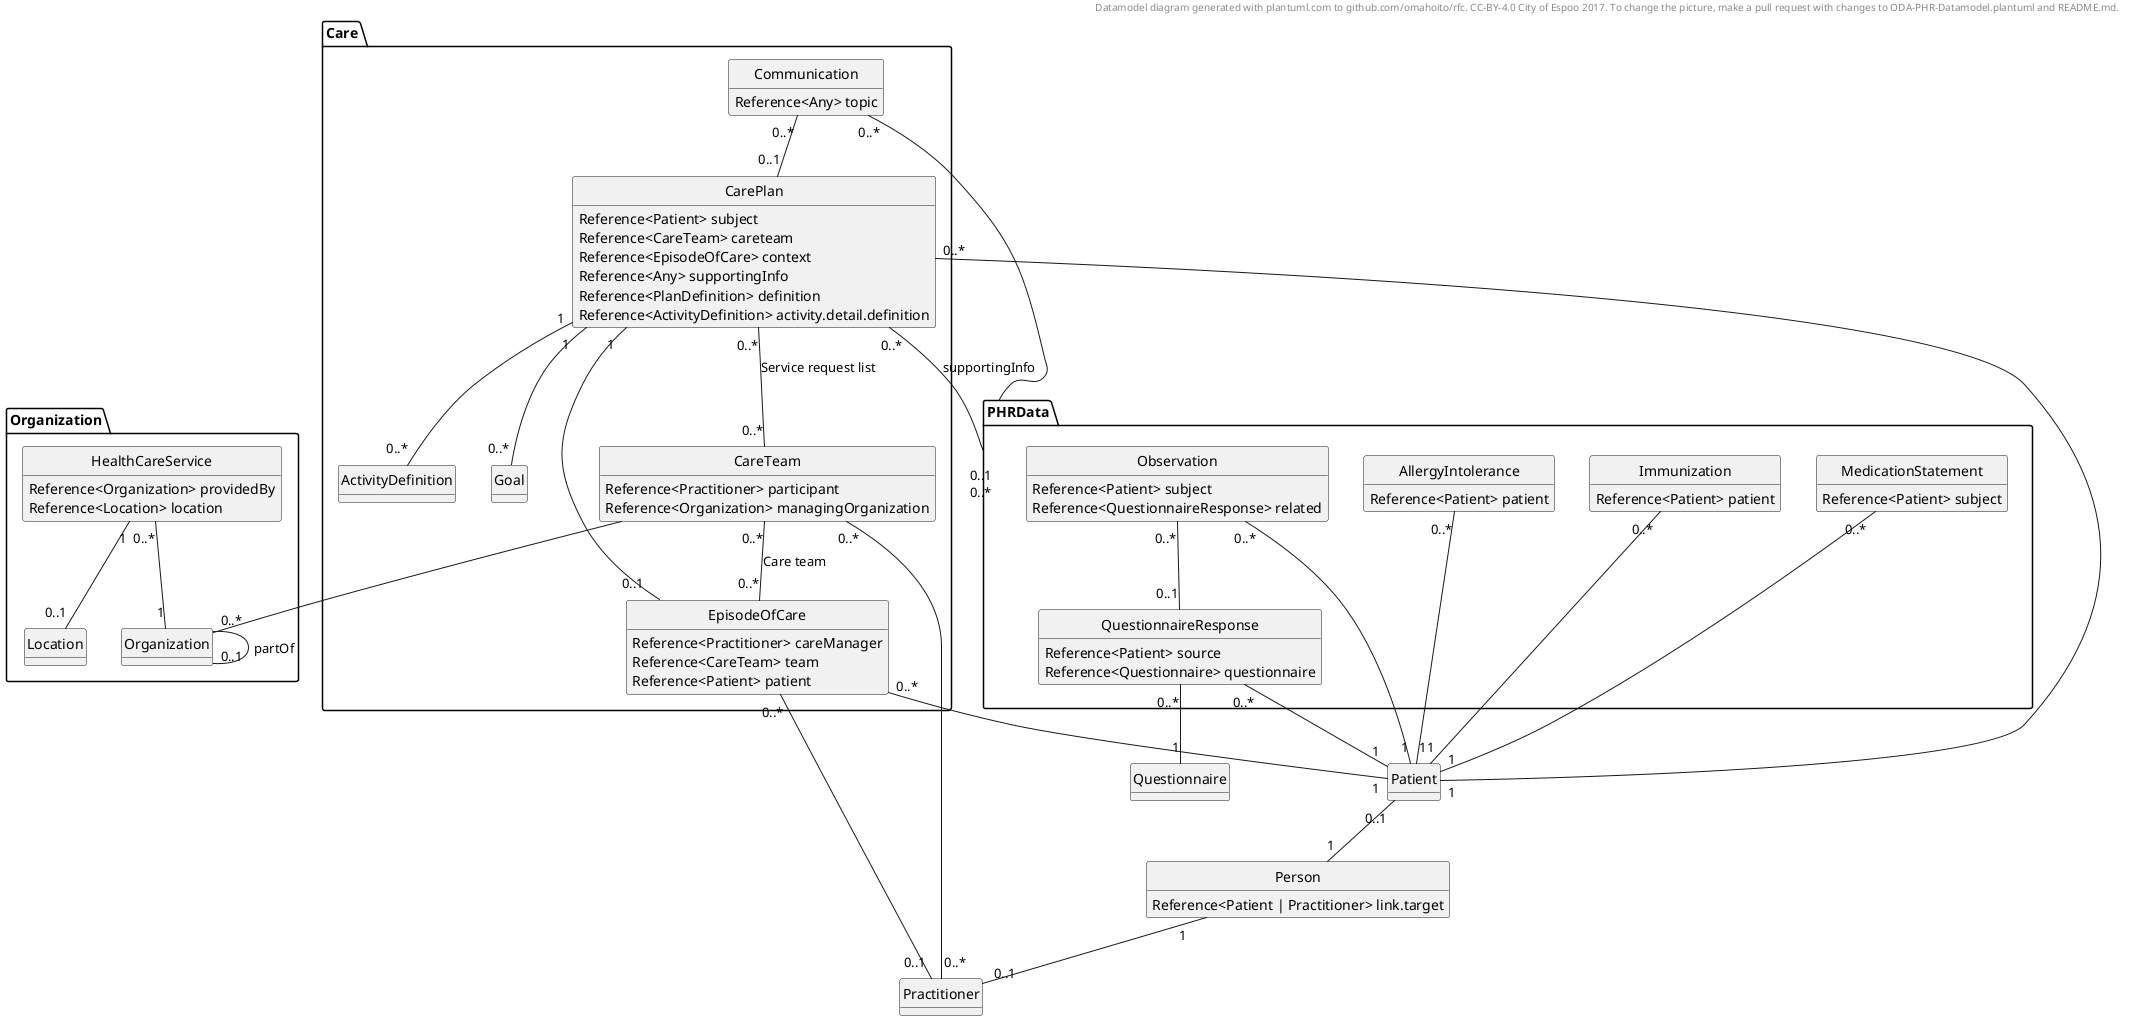 @startuml

header
Datamodel diagram generated with plantuml.com to github.com/omahoito/rfc. \
CC-BY-4.0 City of Espoo 2017. \
To change the picture, make a pull request with changes to ODA-PHR-Datamodel.plantuml and README.md.
endheader


set namespaceSeparator ::
hide methods
hide circle


class Organization::HealthCareService {
	Reference<Organization> providedBy
	Reference<Location> location
}
class Organization::Location
class Organization::Organization

class PHRData::AllergyIntolerance {
	Reference<Patient> patient
}

class PHRData::Immunization {
	Reference<Patient> patient
}

class PHRData::MedicationStatement {
	Reference<Patient> subject
}

class PHRData::Observation {
	Reference<Patient> subject
	Reference<QuestionnaireResponse> related
}
	
class PHRData::QuestionnaireResponse {
	Reference<Patient> source
	Reference<Questionnaire> questionnaire
}

class Care::CarePlan {
	Reference<Patient> subject
	Reference<CareTeam> careteam
	Reference<EpisodeOfCare> context
	Reference<Any> supportingInfo
	Reference<PlanDefinition> definition
	Reference<ActivityDefinition> activity.detail.definition
}

class Care::CareTeam {
	Reference<Practitioner> participant
	Reference<Organization> managingOrganization
}

class Care::Communication {
	Reference<Any> topic
}

class Care::EpisodeOfCare {
   	Reference<Practitioner> careManager
   	Reference<CareTeam> team
   	Reference<Patient> patient
} 

class Care::ActivityDefinition

class Care::Goal
class Person {
	Reference<Patient | Practitioner> link.target
}

Care::CarePlan "0..*" -- "0..*" Care::CareTeam : Service request list
Care::CareTeam "0..*" -- "0..*" Care::EpisodeOfCare : Care team
Care::CarePlan "0..*" -- "0..*" PHRData : supportingInfo
Care::EpisodeOfCare "0..1" -- "1" Care::CarePlan 
Care::EpisodeOfCare "0..*" -- "1" Patient

Person "1" -up- "0..1" Patient
Person "1" --" 0..1" Practitioner

Care::EpisodeOfCare "0..*" -- "0..1" Practitioner
Care::CareTeam "0..*" -- "0..*" Practitioner
Care::CarePlan "0..*" -- "1" Patient
Care::CarePlan "1" -- "0..*" Care::Goal
PHRData::Observation "0..*"--"0..1" PHRData::QuestionnaireResponse


PHRData::QuestionnaireResponse "0..*" -- "1" Questionnaire

Care::Communication "0..*" -- "0..1" Care::CarePlan

Organization::Organization "0..*" -- "0..1" Organization::Organization : partOf
Organization::HealthCareService "0..*" -- "1" Organization::Organization
Organization::HealthCareService "1" -- "0..1" Organization::Location

PHRData::Observation "0..*" -- "1" Patient
PHRData::AllergyIntolerance "0..*" -- "1" Patient
PHRData::Immunization "0..*" -- "1" Patient
PHRData::MedicationStatement "0..*" -- "1" Patient
PHRData::QuestionnaireResponse "0..*" -- "1" Patient

Care::CareTeam -- Organization::Organization
Care::Communication "0..*" -- "0..1" PHRData
Care::CarePlan "1" -- "0..*" Care::ActivityDefinition

@enduml